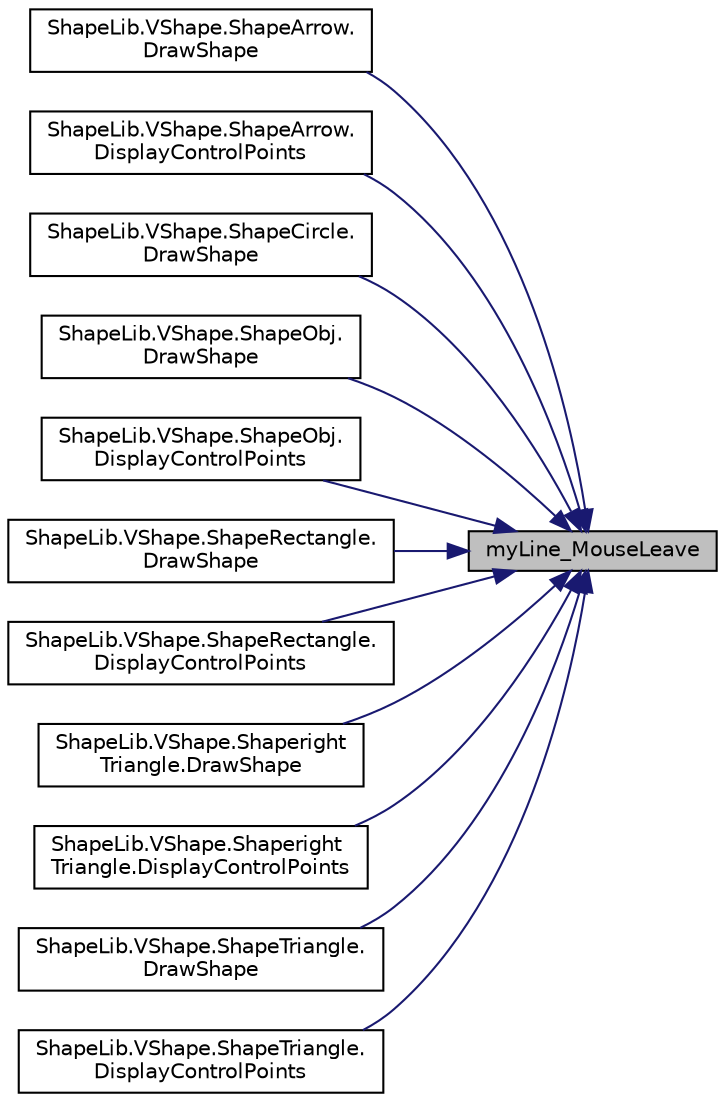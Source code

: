 digraph "myLine_MouseLeave"
{
 // LATEX_PDF_SIZE
  edge [fontname="Helvetica",fontsize="10",labelfontname="Helvetica",labelfontsize="10"];
  node [fontname="Helvetica",fontsize="10",shape=record];
  rankdir="RL";
  Node49 [label="myLine_MouseLeave",height=0.2,width=0.4,color="black", fillcolor="grey75", style="filled", fontcolor="black",tooltip=" "];
  Node49 -> Node50 [dir="back",color="midnightblue",fontsize="10",style="solid",fontname="Helvetica"];
  Node50 [label="ShapeLib.VShape.ShapeArrow.\lDrawShape",height=0.2,width=0.4,color="black", fillcolor="white", style="filled",URL="$classShapeLib_1_1VShape_1_1ShapeArrow.html#af4dbd742b08c55e62c755ba28ce3e3e6",tooltip="依data 繪製,如果是第一次畫要新建shape, 更新的話只要更新最後一點"];
  Node49 -> Node51 [dir="back",color="midnightblue",fontsize="10",style="solid",fontname="Helvetica"];
  Node51 [label="ShapeLib.VShape.ShapeArrow.\lDisplayControlPoints",height=0.2,width=0.4,color="black", fillcolor="white", style="filled",URL="$classShapeLib_1_1VShape_1_1ShapeArrow.html#a909f144514c579da6aa24b64f4664ad4",tooltip=" "];
  Node49 -> Node52 [dir="back",color="midnightblue",fontsize="10",style="solid",fontname="Helvetica"];
  Node52 [label="ShapeLib.VShape.ShapeCircle.\lDrawShape",height=0.2,width=0.4,color="black", fillcolor="white", style="filled",URL="$classShapeLib_1_1VShape_1_1ShapeCircle.html#af4dbd742b08c55e62c755ba28ce3e3e6",tooltip="依data 繪製,如果是第一次畫要新建shape, 更新的話只要更新最後一點"];
  Node49 -> Node53 [dir="back",color="midnightblue",fontsize="10",style="solid",fontname="Helvetica"];
  Node53 [label="ShapeLib.VShape.ShapeObj.\lDrawShape",height=0.2,width=0.4,color="black", fillcolor="white", style="filled",URL="$classShapeLib_1_1VShape_1_1ShapeObj.html#aee20f6124b393f1239de189be326e1e7",tooltip="依data 繪製,如果是第一次畫要新建shape, 更新的話只要更新最後一點"];
  Node49 -> Node54 [dir="back",color="midnightblue",fontsize="10",style="solid",fontname="Helvetica"];
  Node54 [label="ShapeLib.VShape.ShapeObj.\lDisplayControlPoints",height=0.2,width=0.4,color="black", fillcolor="white", style="filled",URL="$classShapeLib_1_1VShape_1_1ShapeObj.html#abc02455708c35d87e388a6c4fb87a69b",tooltip=" "];
  Node49 -> Node55 [dir="back",color="midnightblue",fontsize="10",style="solid",fontname="Helvetica"];
  Node55 [label="ShapeLib.VShape.ShapeRectangle.\lDrawShape",height=0.2,width=0.4,color="black", fillcolor="white", style="filled",URL="$classShapeLib_1_1VShape_1_1ShapeRectangle.html#af4dbd742b08c55e62c755ba28ce3e3e6",tooltip="依data 繪製,如果是第一次畫要新建shape, 更新的話只要更新最後一點"];
  Node49 -> Node56 [dir="back",color="midnightblue",fontsize="10",style="solid",fontname="Helvetica"];
  Node56 [label="ShapeLib.VShape.ShapeRectangle.\lDisplayControlPoints",height=0.2,width=0.4,color="black", fillcolor="white", style="filled",URL="$classShapeLib_1_1VShape_1_1ShapeRectangle.html#a909f144514c579da6aa24b64f4664ad4",tooltip=" "];
  Node49 -> Node57 [dir="back",color="midnightblue",fontsize="10",style="solid",fontname="Helvetica"];
  Node57 [label="ShapeLib.VShape.Shaperight\lTriangle.DrawShape",height=0.2,width=0.4,color="black", fillcolor="white", style="filled",URL="$classShapeLib_1_1VShape_1_1ShaperightTriangle.html#af4dbd742b08c55e62c755ba28ce3e3e6",tooltip="依data 繪製,如果是第一次畫要新建shape, 更新的話只要更新最後一點"];
  Node49 -> Node58 [dir="back",color="midnightblue",fontsize="10",style="solid",fontname="Helvetica"];
  Node58 [label="ShapeLib.VShape.Shaperight\lTriangle.DisplayControlPoints",height=0.2,width=0.4,color="black", fillcolor="white", style="filled",URL="$classShapeLib_1_1VShape_1_1ShaperightTriangle.html#a909f144514c579da6aa24b64f4664ad4",tooltip=" "];
  Node49 -> Node59 [dir="back",color="midnightblue",fontsize="10",style="solid",fontname="Helvetica"];
  Node59 [label="ShapeLib.VShape.ShapeTriangle.\lDrawShape",height=0.2,width=0.4,color="black", fillcolor="white", style="filled",URL="$classShapeLib_1_1VShape_1_1ShapeTriangle.html#af4dbd742b08c55e62c755ba28ce3e3e6",tooltip="依data 繪製,如果是第一次畫要新建shape, 更新的話只要更新最後一點"];
  Node49 -> Node60 [dir="back",color="midnightblue",fontsize="10",style="solid",fontname="Helvetica"];
  Node60 [label="ShapeLib.VShape.ShapeTriangle.\lDisplayControlPoints",height=0.2,width=0.4,color="black", fillcolor="white", style="filled",URL="$classShapeLib_1_1VShape_1_1ShapeTriangle.html#a909f144514c579da6aa24b64f4664ad4",tooltip=" "];
}
